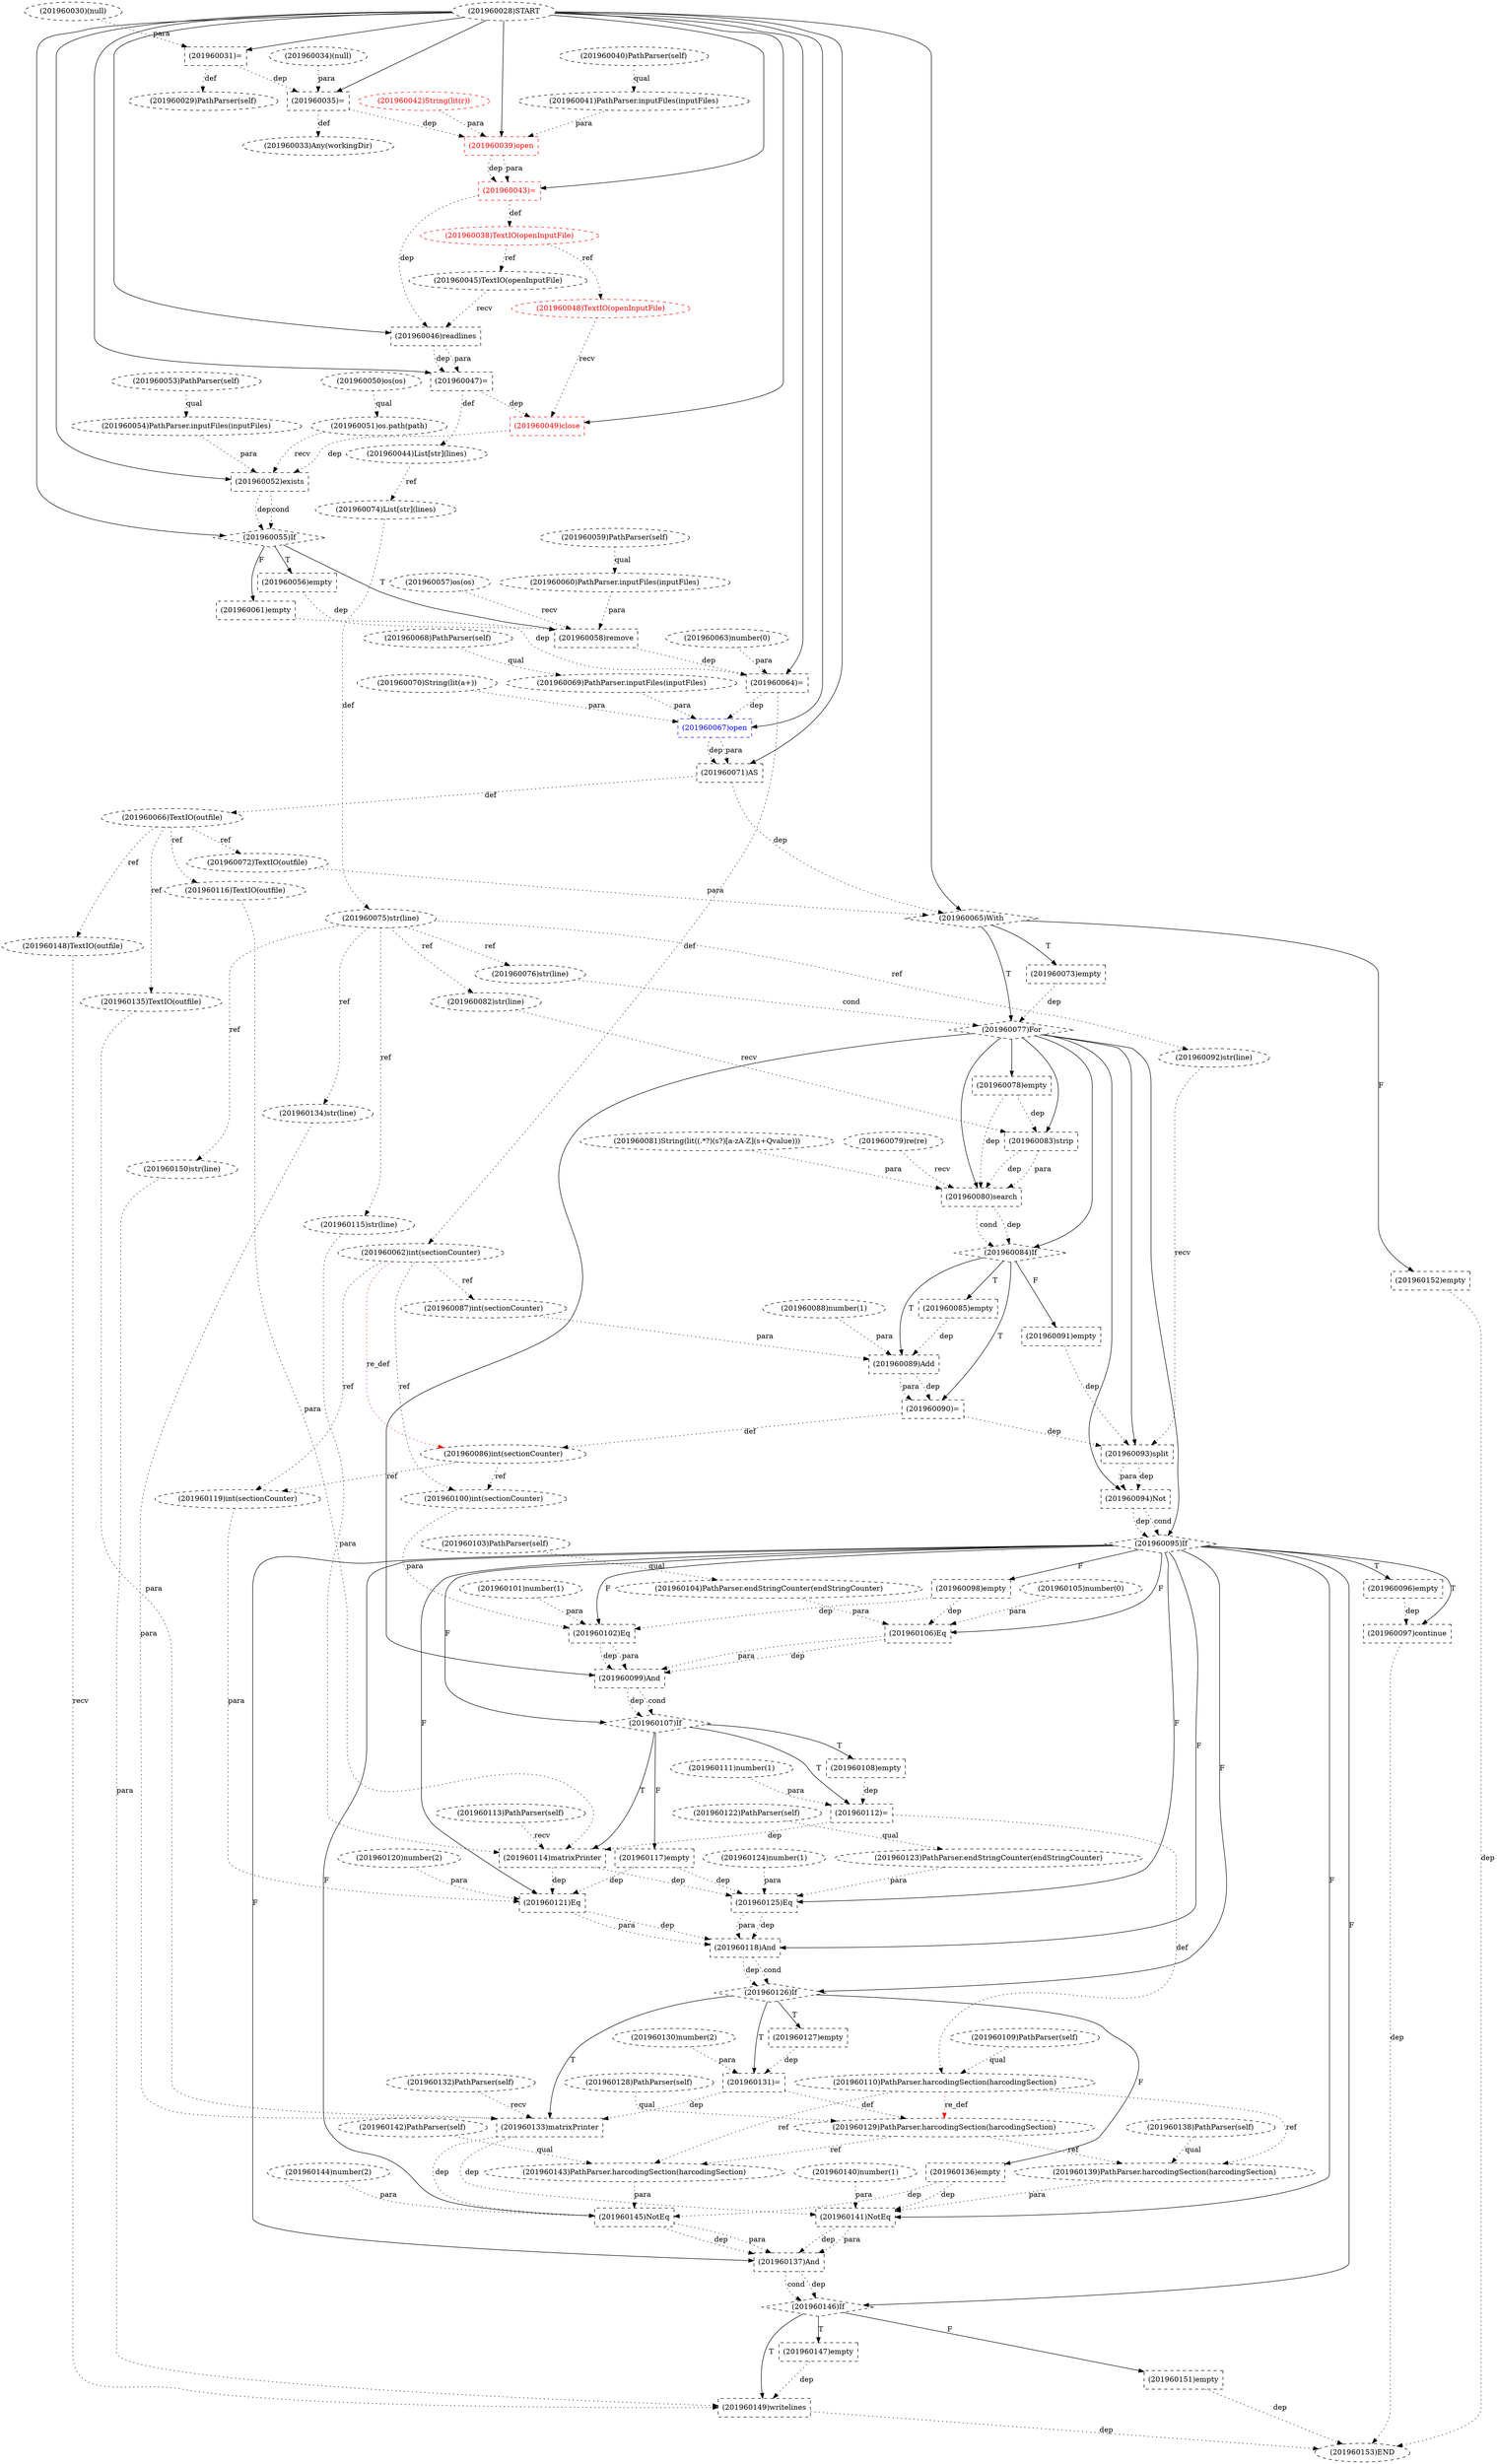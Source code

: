 digraph G {
1 [label="(201960147)empty" shape=box style=dashed]
2 [label="(201960059)PathParser(self)" shape=ellipse style=dashed]
3 [label="(201960067)open" shape=box style=dashed color=blue fontcolor=blue]
4 [label="(201960146)If" shape=diamond style=dashed]
5 [label="(201960042)String(lit(r))" shape=ellipse style=dashed color=red fontcolor=red]
6 [label="(201960092)str(line)" shape=ellipse style=dashed]
7 [label="(201960111)number(1)" shape=ellipse style=dashed]
8 [label="(201960109)PathParser(self)" shape=ellipse style=dashed]
9 [label="(201960068)PathParser(self)" shape=ellipse style=dashed]
10 [label="(201960113)PathParser(self)" shape=ellipse style=dashed]
11 [label="(201960107)If" shape=diamond style=dashed]
12 [label="(201960143)PathParser.harcodingSection(harcodingSection)" shape=ellipse style=dashed]
13 [label="(201960077)For" shape=diamond style=dashed]
14 [label="(201960048)TextIO(openInputFile)" shape=ellipse style=dashed color=red fontcolor=red]
15 [label="(201960125)Eq" shape=box style=dashed]
16 [label="(201960106)Eq" shape=box style=dashed]
17 [label="(201960071)AS" shape=box style=dashed]
18 [label="(201960047)=" shape=box style=dashed]
19 [label="(201960149)writelines" shape=box style=dashed]
20 [label="(201960100)int(sectionCounter)" shape=ellipse style=dashed]
21 [label="(201960116)TextIO(outfile)" shape=ellipse style=dashed]
22 [label="(201960085)empty" shape=box style=dashed]
23 [label="(201960123)PathParser.endStringCounter(endStringCounter)" shape=ellipse style=dashed]
24 [label="(201960040)PathParser(self)" shape=ellipse style=dashed]
25 [label="(201960094)Not" shape=box style=dashed]
26 [label="(201960138)PathParser(self)" shape=ellipse style=dashed]
27 [label="(201960148)TextIO(outfile)" shape=ellipse style=dashed]
28 [label="(201960133)matrixPrinter" shape=box style=dashed]
29 [label="(201960081)String(lit((.*?)(\s?)[a-zA-Z](\s+Qvalue)))" shape=ellipse style=dashed]
30 [label="(201960102)Eq" shape=box style=dashed]
31 [label="(201960056)empty" shape=box style=dashed]
32 [label="(201960084)If" shape=diamond style=dashed]
33 [label="(201960114)matrixPrinter" shape=box style=dashed]
34 [label="(201960144)number(2)" shape=ellipse style=dashed]
35 [label="(201960153)END" style=dashed]
36 [label="(201960142)PathParser(self)" shape=ellipse style=dashed]
37 [label="(201960057)os(os)" shape=ellipse style=dashed]
38 [label="(201960043)=" shape=box style=dashed color=red fontcolor=red]
39 [label="(201960073)empty" shape=box style=dashed]
40 [label="(201960128)PathParser(self)" shape=ellipse style=dashed]
41 [label="(201960087)int(sectionCounter)" shape=ellipse style=dashed]
42 [label="(201960118)And" shape=box style=dashed]
43 [label="(201960070)String(lit(a+))" shape=ellipse style=dashed]
44 [label="(201960112)=" shape=box style=dashed]
45 [label="(201960104)PathParser.endStringCounter(endStringCounter)" shape=ellipse style=dashed]
46 [label="(201960101)number(1)" shape=ellipse style=dashed]
47 [label="(201960088)number(1)" shape=ellipse style=dashed]
48 [label="(201960099)And" shape=box style=dashed]
49 [label="(201960041)PathParser.inputFiles(inputFiles)" shape=ellipse style=dashed]
50 [label="(201960097)continue" shape=box style=dashed]
51 [label="(201960039)open" shape=box style=dashed color=red fontcolor=red]
52 [label="(201960108)empty" shape=box style=dashed]
53 [label="(201960152)empty" shape=box style=dashed]
54 [label="(201960051)os.path(path)" shape=ellipse style=dashed]
55 [label="(201960034)(null)" shape=ellipse style=dashed]
56 [label="(201960126)If" shape=diamond style=dashed]
57 [label="(201960083)strip" shape=box style=dashed]
58 [label="(201960096)empty" shape=box style=dashed]
59 [label="(201960030)(null)" shape=ellipse style=dashed]
60 [label="(201960046)readlines" shape=box style=dashed]
61 [label="(201960053)PathParser(self)" shape=ellipse style=dashed]
62 [label="(201960062)int(sectionCounter)" shape=ellipse style=dashed]
63 [label="(201960086)int(sectionCounter)" shape=ellipse style=dashed]
64 [label="(201960131)=" shape=box style=dashed]
65 [label="(201960049)close" shape=box style=dashed color=red fontcolor=red]
66 [label="(201960140)number(1)" shape=ellipse style=dashed]
67 [label="(201960139)PathParser.harcodingSection(harcodingSection)" shape=ellipse style=dashed]
68 [label="(201960066)TextIO(outfile)" shape=ellipse style=dashed]
69 [label="(201960098)empty" shape=box style=dashed]
70 [label="(201960122)PathParser(self)" shape=ellipse style=dashed]
71 [label="(201960129)PathParser.harcodingSection(harcodingSection)" shape=ellipse style=dashed]
72 [label="(201960137)And" shape=box style=dashed]
73 [label="(201960120)number(2)" shape=ellipse style=dashed]
74 [label="(201960145)NotEq" shape=box style=dashed]
75 [label="(201960075)str(line)" shape=ellipse style=dashed]
76 [label="(201960058)remove" shape=box style=dashed]
77 [label="(201960055)If" shape=diamond style=dashed]
78 [label="(201960072)TextIO(outfile)" shape=ellipse style=dashed]
79 [label="(201960078)empty" shape=box style=dashed]
80 [label="(201960134)str(line)" shape=ellipse style=dashed]
81 [label="(201960033)Any(workingDir)" shape=ellipse style=dashed]
82 [label="(201960132)PathParser(self)" shape=ellipse style=dashed]
83 [label="(201960136)empty" shape=box style=dashed]
84 [label="(201960052)exists" shape=box style=dashed]
85 [label="(201960141)NotEq" shape=box style=dashed]
86 [label="(201960045)TextIO(openInputFile)" shape=ellipse style=dashed]
87 [label="(201960050)os(os)" shape=ellipse style=dashed]
88 [label="(201960093)split" shape=box style=dashed]
89 [label="(201960038)TextIO(openInputFile)" shape=ellipse style=dashed color=red fontcolor=red]
90 [label="(201960151)empty" shape=box style=dashed]
91 [label="(201960035)=" shape=box style=dashed]
92 [label="(201960069)PathParser.inputFiles(inputFiles)" shape=ellipse style=dashed]
93 [label="(201960105)number(0)" shape=ellipse style=dashed]
94 [label="(201960031)=" shape=box style=dashed]
95 [label="(201960150)str(line)" shape=ellipse style=dashed]
96 [label="(201960074)List[str](lines)" shape=ellipse style=dashed]
97 [label="(201960089)Add" shape=box style=dashed]
98 [label="(201960044)List[str](lines)" shape=ellipse style=dashed]
99 [label="(201960119)int(sectionCounter)" shape=ellipse style=dashed]
100 [label="(201960121)Eq" shape=box style=dashed]
101 [label="(201960064)=" shape=box style=dashed]
102 [label="(201960103)PathParser(self)" shape=ellipse style=dashed]
103 [label="(201960124)number(1)" shape=ellipse style=dashed]
104 [label="(201960065)With" shape=diamond style=dashed]
105 [label="(201960060)PathParser.inputFiles(inputFiles)" shape=ellipse style=dashed]
106 [label="(201960080)search" shape=box style=dashed]
107 [label="(201960091)empty" shape=box style=dashed]
108 [label="(201960061)empty" shape=box style=dashed]
109 [label="(201960095)If" shape=diamond style=dashed]
110 [label="(201960135)TextIO(outfile)" shape=ellipse style=dashed]
111 [label="(201960028)START" style=dashed]
112 [label="(201960090)=" shape=box style=dashed]
113 [label="(201960115)str(line)" shape=ellipse style=dashed]
114 [label="(201960117)empty" shape=box style=dashed]
115 [label="(201960130)number(2)" shape=ellipse style=dashed]
116 [label="(201960082)str(line)" shape=ellipse style=dashed]
117 [label="(201960127)empty" shape=box style=dashed]
118 [label="(201960076)str(line)" shape=ellipse style=dashed]
119 [label="(201960063)number(0)" shape=ellipse style=dashed]
120 [label="(201960079)re(re)" shape=ellipse style=dashed]
121 [label="(201960110)PathParser.harcodingSection(harcodingSection)" shape=ellipse style=dashed]
122 [label="(201960054)PathParser.inputFiles(inputFiles)" shape=ellipse style=dashed]
123 [label="(201960029)PathParser(self)" shape=ellipse style=dashed]
4 -> 1 [label="T"];
111 -> 3 [label="" style=solid];
92 -> 3 [label="para" style=dotted];
43 -> 3 [label="para" style=dotted];
101 -> 3 [label="dep" style=dotted];
109 -> 4 [label="F"];
72 -> 4 [label="dep" style=dotted];
72 -> 4 [label="cond" style=dotted];
75 -> 6 [label="ref" style=dotted];
109 -> 11 [label="F"];
48 -> 11 [label="dep" style=dotted];
48 -> 11 [label="cond" style=dotted];
36 -> 12 [label="qual" style=dotted];
121 -> 12 [label="ref" style=dotted];
71 -> 12 [label="ref" style=dotted];
104 -> 13 [label="T"];
118 -> 13 [label="cond" style=dotted];
39 -> 13 [label="dep" style=dotted];
89 -> 14 [label="ref" style=dotted];
109 -> 15 [label="F"];
23 -> 15 [label="para" style=dotted];
103 -> 15 [label="para" style=dotted];
33 -> 15 [label="dep" style=dotted];
114 -> 15 [label="dep" style=dotted];
109 -> 16 [label="F"];
45 -> 16 [label="para" style=dotted];
93 -> 16 [label="para" style=dotted];
69 -> 16 [label="dep" style=dotted];
111 -> 17 [label="" style=solid];
3 -> 17 [label="dep" style=dotted];
3 -> 17 [label="para" style=dotted];
111 -> 18 [label="" style=solid];
60 -> 18 [label="dep" style=dotted];
60 -> 18 [label="para" style=dotted];
4 -> 19 [label="T"];
27 -> 19 [label="recv" style=dotted];
95 -> 19 [label="para" style=dotted];
1 -> 19 [label="dep" style=dotted];
63 -> 20 [label="ref" style=dotted];
62 -> 20 [label="ref" style=dotted];
68 -> 21 [label="ref" style=dotted];
32 -> 22 [label="T"];
70 -> 23 [label="qual" style=dotted];
13 -> 25 [label="" style=solid];
88 -> 25 [label="dep" style=dotted];
88 -> 25 [label="para" style=dotted];
68 -> 27 [label="ref" style=dotted];
56 -> 28 [label="T"];
82 -> 28 [label="recv" style=dotted];
80 -> 28 [label="para" style=dotted];
110 -> 28 [label="para" style=dotted];
64 -> 28 [label="dep" style=dotted];
109 -> 30 [label="F"];
20 -> 30 [label="para" style=dotted];
46 -> 30 [label="para" style=dotted];
69 -> 30 [label="dep" style=dotted];
77 -> 31 [label="T"];
13 -> 32 [label="" style=solid];
106 -> 32 [label="dep" style=dotted];
106 -> 32 [label="cond" style=dotted];
11 -> 33 [label="T"];
10 -> 33 [label="recv" style=dotted];
113 -> 33 [label="para" style=dotted];
21 -> 33 [label="para" style=dotted];
44 -> 33 [label="dep" style=dotted];
50 -> 35 [label="dep" style=dotted];
53 -> 35 [label="dep" style=dotted];
90 -> 35 [label="dep" style=dotted];
19 -> 35 [label="dep" style=dotted];
111 -> 38 [label="" style=solid];
51 -> 38 [label="dep" style=dotted];
51 -> 38 [label="para" style=dotted];
104 -> 39 [label="T"];
62 -> 41 [label="ref" style=dotted];
109 -> 42 [label="F"];
100 -> 42 [label="dep" style=dotted];
100 -> 42 [label="para" style=dotted];
15 -> 42 [label="dep" style=dotted];
15 -> 42 [label="para" style=dotted];
11 -> 44 [label="T"];
7 -> 44 [label="para" style=dotted];
52 -> 44 [label="dep" style=dotted];
102 -> 45 [label="qual" style=dotted];
13 -> 48 [label="" style=solid];
30 -> 48 [label="dep" style=dotted];
30 -> 48 [label="para" style=dotted];
16 -> 48 [label="dep" style=dotted];
16 -> 48 [label="para" style=dotted];
24 -> 49 [label="qual" style=dotted];
109 -> 50 [label="T"];
58 -> 50 [label="dep" style=dotted];
111 -> 51 [label="" style=solid];
49 -> 51 [label="para" style=dotted];
5 -> 51 [label="para" style=dotted];
91 -> 51 [label="dep" style=dotted];
11 -> 52 [label="T"];
104 -> 53 [label="F"];
87 -> 54 [label="qual" style=dotted];
109 -> 56 [label="F"];
42 -> 56 [label="dep" style=dotted];
42 -> 56 [label="cond" style=dotted];
13 -> 57 [label="" style=solid];
116 -> 57 [label="recv" style=dotted];
79 -> 57 [label="dep" style=dotted];
109 -> 58 [label="T"];
111 -> 60 [label="" style=solid];
86 -> 60 [label="recv" style=dotted];
38 -> 60 [label="dep" style=dotted];
101 -> 62 [label="def" style=dotted];
112 -> 63 [label="def" style=dotted];
62 -> 63 [label="re_def" style=dotted color=red];
56 -> 64 [label="T"];
115 -> 64 [label="para" style=dotted];
117 -> 64 [label="dep" style=dotted];
111 -> 65 [label="" style=solid];
14 -> 65 [label="recv" style=dotted];
18 -> 65 [label="dep" style=dotted];
26 -> 67 [label="qual" style=dotted];
121 -> 67 [label="ref" style=dotted];
71 -> 67 [label="ref" style=dotted];
17 -> 68 [label="def" style=dotted];
109 -> 69 [label="F"];
40 -> 71 [label="qual" style=dotted];
64 -> 71 [label="def" style=dotted];
121 -> 71 [label="re_def" style=dotted color=red];
109 -> 72 [label="F"];
85 -> 72 [label="dep" style=dotted];
85 -> 72 [label="para" style=dotted];
74 -> 72 [label="dep" style=dotted];
74 -> 72 [label="para" style=dotted];
109 -> 74 [label="F"];
12 -> 74 [label="para" style=dotted];
34 -> 74 [label="para" style=dotted];
28 -> 74 [label="dep" style=dotted];
83 -> 74 [label="dep" style=dotted];
96 -> 75 [label="def" style=dotted];
77 -> 76 [label="T"];
37 -> 76 [label="recv" style=dotted];
105 -> 76 [label="para" style=dotted];
31 -> 76 [label="dep" style=dotted];
111 -> 77 [label="" style=solid];
84 -> 77 [label="dep" style=dotted];
84 -> 77 [label="cond" style=dotted];
68 -> 78 [label="ref" style=dotted];
13 -> 79 [label="" style=solid];
75 -> 80 [label="ref" style=dotted];
91 -> 81 [label="def" style=dotted];
56 -> 83 [label="F"];
111 -> 84 [label="" style=solid];
54 -> 84 [label="recv" style=dotted];
122 -> 84 [label="para" style=dotted];
65 -> 84 [label="dep" style=dotted];
109 -> 85 [label="F"];
67 -> 85 [label="para" style=dotted];
66 -> 85 [label="para" style=dotted];
28 -> 85 [label="dep" style=dotted];
83 -> 85 [label="dep" style=dotted];
89 -> 86 [label="ref" style=dotted];
13 -> 88 [label="" style=solid];
6 -> 88 [label="recv" style=dotted];
107 -> 88 [label="dep" style=dotted];
112 -> 88 [label="dep" style=dotted];
38 -> 89 [label="def" style=dotted];
4 -> 90 [label="F"];
111 -> 91 [label="" style=solid];
55 -> 91 [label="para" style=dotted];
94 -> 91 [label="dep" style=dotted];
9 -> 92 [label="qual" style=dotted];
111 -> 94 [label="" style=solid];
59 -> 94 [label="para" style=dotted];
75 -> 95 [label="ref" style=dotted];
98 -> 96 [label="ref" style=dotted];
32 -> 97 [label="T"];
41 -> 97 [label="para" style=dotted];
47 -> 97 [label="para" style=dotted];
22 -> 97 [label="dep" style=dotted];
18 -> 98 [label="def" style=dotted];
63 -> 99 [label="ref" style=dotted];
62 -> 99 [label="ref" style=dotted];
109 -> 100 [label="F"];
99 -> 100 [label="para" style=dotted];
73 -> 100 [label="para" style=dotted];
33 -> 100 [label="dep" style=dotted];
114 -> 100 [label="dep" style=dotted];
111 -> 101 [label="" style=solid];
119 -> 101 [label="para" style=dotted];
108 -> 101 [label="dep" style=dotted];
76 -> 101 [label="dep" style=dotted];
111 -> 104 [label="" style=solid];
17 -> 104 [label="dep" style=dotted];
78 -> 104 [label="para" style=dotted];
2 -> 105 [label="qual" style=dotted];
13 -> 106 [label="" style=solid];
120 -> 106 [label="recv" style=dotted];
29 -> 106 [label="para" style=dotted];
57 -> 106 [label="dep" style=dotted];
57 -> 106 [label="para" style=dotted];
79 -> 106 [label="dep" style=dotted];
32 -> 107 [label="F"];
77 -> 108 [label="F"];
13 -> 109 [label="" style=solid];
25 -> 109 [label="dep" style=dotted];
25 -> 109 [label="cond" style=dotted];
68 -> 110 [label="ref" style=dotted];
32 -> 112 [label="T"];
97 -> 112 [label="dep" style=dotted];
97 -> 112 [label="para" style=dotted];
75 -> 113 [label="ref" style=dotted];
11 -> 114 [label="F"];
75 -> 116 [label="ref" style=dotted];
56 -> 117 [label="T"];
75 -> 118 [label="ref" style=dotted];
8 -> 121 [label="qual" style=dotted];
44 -> 121 [label="def" style=dotted];
61 -> 122 [label="qual" style=dotted];
94 -> 123 [label="def" style=dotted];
}